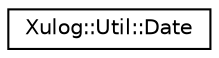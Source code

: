 digraph "Graphical Class Hierarchy"
{
 // LATEX_PDF_SIZE
  edge [fontname="Helvetica",fontsize="10",labelfontname="Helvetica",labelfontsize="10"];
  node [fontname="Helvetica",fontsize="10",shape=record];
  rankdir="LR";
  Node0 [label="Xulog::Util::Date",height=0.2,width=0.4,color="black", fillcolor="white", style="filled",URL="$class_xulog_1_1_util_1_1_date.html",tooltip="时间相关的实用工具类"];
}
